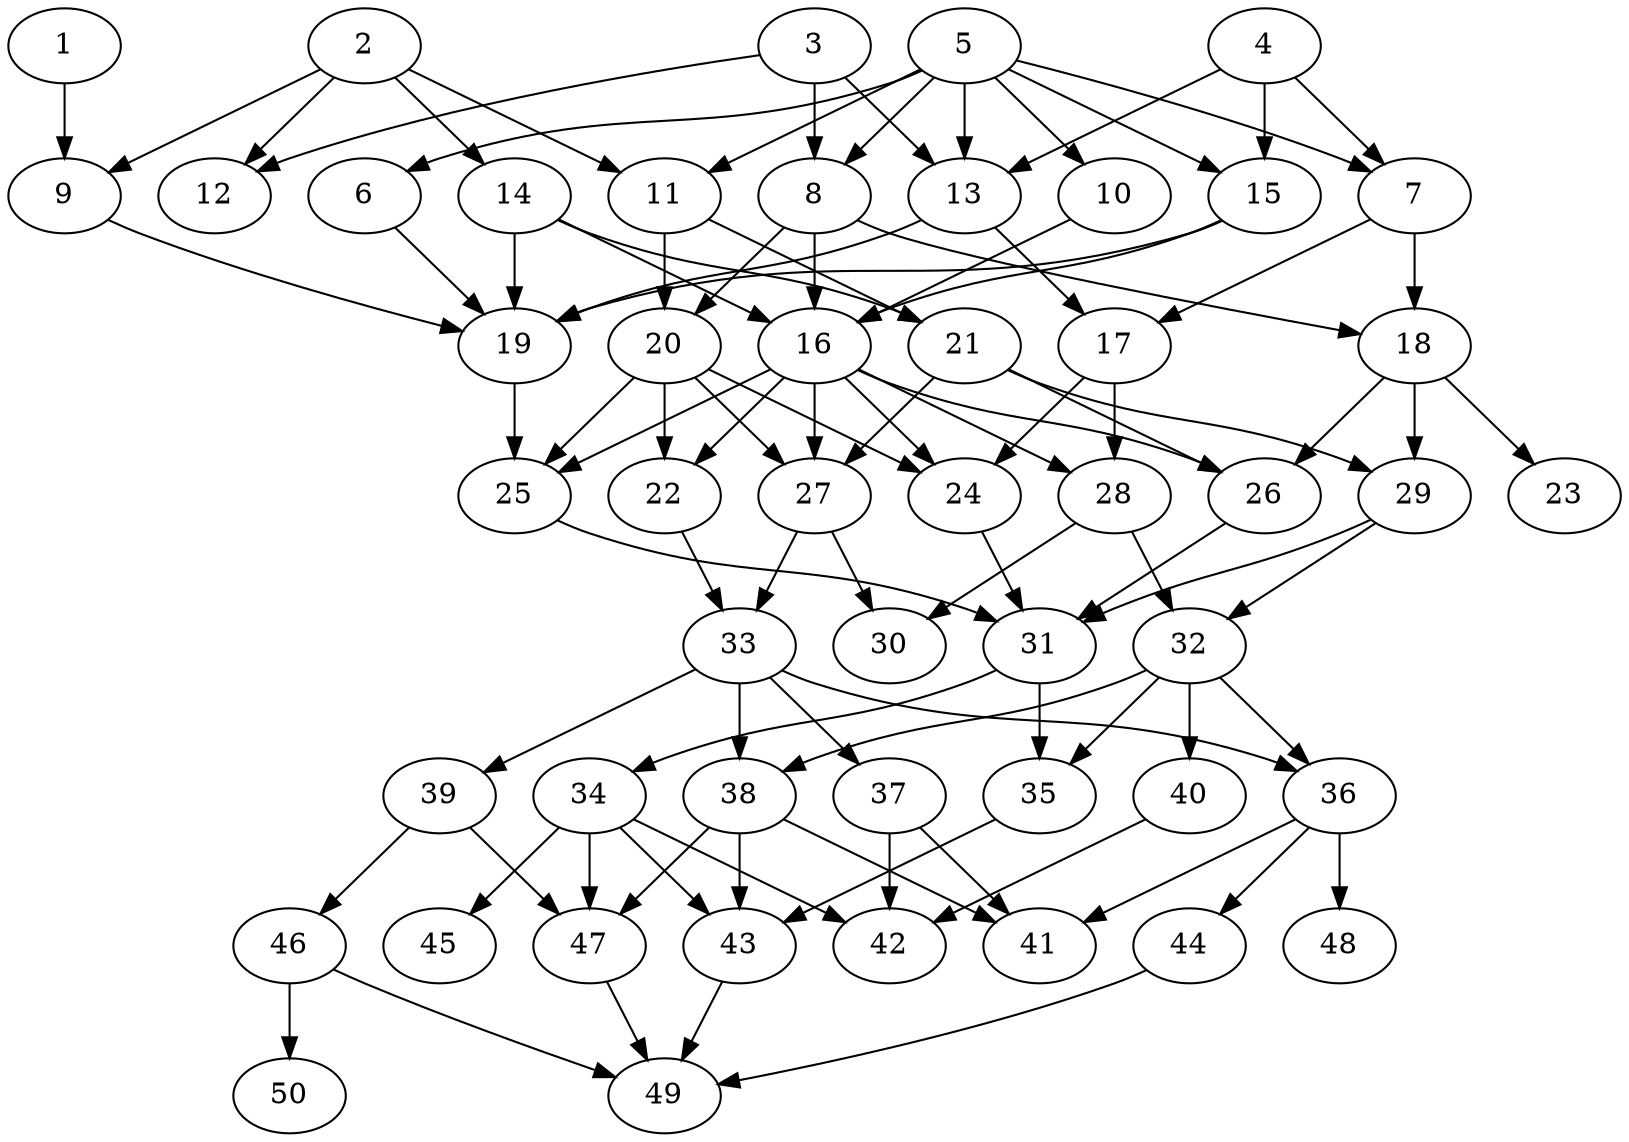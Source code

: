 // DAG automatically generated by daggen at Fri Jul 29 10:10:30 2022
// ./daggen --dot -n 50 --ccr 0.5 --fat 0.5 --regular 0.5 --density 0.5 -o data/50/random_50_2.gv 
digraph G {
  1 [compute_size="17427364091", trans_size="143619", result_size="9216", ram="21770764",alpha="0.18"]
  1 -> 9 [size ="9216"]
  2 [compute_size="8722528705", trans_size="789884", result_size="70656", ram="45172820",alpha="0.11"]
  2 -> 9 [size ="70656"]
  2 -> 11 [size ="70656"]
  2 -> 12 [size ="70656"]
  2 -> 14 [size ="70656"]
  3 [compute_size="5151343970", trans_size="201686", result_size="9216", ram="9079861",alpha="0.02"]
  3 -> 8 [size ="9216"]
  3 -> 12 [size ="9216"]
  3 -> 13 [size ="9216"]
  4 [compute_size="525064656233", trans_size="703455", result_size="9216", ram="23427754",alpha="0.04"]
  4 -> 7 [size ="9216"]
  4 -> 13 [size ="9216"]
  4 -> 15 [size ="9216"]
  5 [compute_size="368293445632", trans_size="867275", result_size="9216", ram="14539892",alpha="0.17"]
  5 -> 6 [size ="9216"]
  5 -> 7 [size ="9216"]
  5 -> 8 [size ="9216"]
  5 -> 10 [size ="9216"]
  5 -> 11 [size ="9216"]
  5 -> 13 [size ="9216"]
  5 -> 15 [size ="9216"]
  6 [compute_size="26029453896", trans_size="112344", result_size="29696", ram="51958060",alpha="0.09"]
  6 -> 19 [size ="29696"]
  7 [compute_size="28991029248", trans_size="372678", result_size="29696", ram="34923284",alpha="0.06"]
  7 -> 17 [size ="29696"]
  7 -> 18 [size ="29696"]
  8 [compute_size="590299943277", trans_size="49128", result_size="9216", ram="28953232",alpha="0.04"]
  8 -> 16 [size ="9216"]
  8 -> 18 [size ="9216"]
  8 -> 20 [size ="9216"]
  9 [compute_size="18580586852", trans_size="1033554", result_size="13312", ram="36560764",alpha="0.10"]
  9 -> 19 [size ="13312"]
  10 [compute_size="23511362746", trans_size="471556", result_size="70656", ram="47428688",alpha="0.13"]
  10 -> 16 [size ="70656"]
  11 [compute_size="422057994867", trans_size="481474", result_size="13312", ram="25523470",alpha="0.02"]
  11 -> 20 [size ="13312"]
  11 -> 21 [size ="13312"]
  12 [compute_size="368293445632", trans_size="238757", result_size="0", ram="13039750",alpha="0.03"]
  13 [compute_size="148822906435", trans_size="966764", result_size="9216", ram="42159568",alpha="0.16"]
  13 -> 17 [size ="9216"]
  13 -> 19 [size ="9216"]
  14 [compute_size="131496990432", trans_size="1007653", result_size="74752", ram="38754892",alpha="0.07"]
  14 -> 16 [size ="74752"]
  14 -> 19 [size ="74752"]
  14 -> 21 [size ="74752"]
  15 [compute_size="368293445632", trans_size="924319", result_size="9216", ram="38668276",alpha="0.04"]
  15 -> 16 [size ="9216"]
  15 -> 19 [size ="9216"]
  16 [compute_size="68719476736", trans_size="481888", result_size="74752", ram="1432895",alpha="0.14"]
  16 -> 22 [size ="74752"]
  16 -> 24 [size ="74752"]
  16 -> 25 [size ="74752"]
  16 -> 26 [size ="74752"]
  16 -> 27 [size ="74752"]
  16 -> 28 [size ="74752"]
  17 [compute_size="782757789696", trans_size="152108", result_size="54272", ram="11532576",alpha="0.17"]
  17 -> 24 [size ="54272"]
  17 -> 28 [size ="54272"]
  18 [compute_size="1073741824000", trans_size="920471", result_size="1024", ram="17952726",alpha="0.09"]
  18 -> 23 [size ="1024"]
  18 -> 26 [size ="1024"]
  18 -> 29 [size ="1024"]
  19 [compute_size="15511722694", trans_size="395868", result_size="70656", ram="28981222",alpha="0.13"]
  19 -> 25 [size ="70656"]
  20 [compute_size="91770206710", trans_size="815014", result_size="29696", ram="11104998",alpha="0.15"]
  20 -> 22 [size ="29696"]
  20 -> 24 [size ="29696"]
  20 -> 25 [size ="29696"]
  20 -> 27 [size ="29696"]
  21 [compute_size="1223625838826", trans_size="858217", result_size="1024", ram="46371940",alpha="0.03"]
  21 -> 26 [size ="1024"]
  21 -> 27 [size ="1024"]
  21 -> 29 [size ="1024"]
  22 [compute_size="263384984732", trans_size="205066", result_size="1024", ram="9507156",alpha="0.01"]
  22 -> 33 [size ="1024"]
  23 [compute_size="1169403670", trans_size="573033", result_size="0", ram="13017736",alpha="0.07"]
  24 [compute_size="33421884386", trans_size="756080", result_size="70656", ram="28122098",alpha="0.17"]
  24 -> 31 [size ="70656"]
  25 [compute_size="38520547241", trans_size="980469", result_size="29696", ram="9345698",alpha="0.03"]
  25 -> 31 [size ="29696"]
  26 [compute_size="3807128589", trans_size="457097", result_size="1024", ram="20955220",alpha="0.09"]
  26 -> 31 [size ="1024"]
  27 [compute_size="3169762642", trans_size="683601", result_size="1024", ram="34901280",alpha="0.12"]
  27 -> 30 [size ="1024"]
  27 -> 33 [size ="1024"]
  28 [compute_size="49025734216", trans_size="665958", result_size="1024", ram="30291218",alpha="0.16"]
  28 -> 30 [size ="1024"]
  28 -> 32 [size ="1024"]
  29 [compute_size="30389807284", trans_size="487574", result_size="91136", ram="31443014",alpha="0.03"]
  29 -> 31 [size ="91136"]
  29 -> 32 [size ="91136"]
  30 [compute_size="13592815035", trans_size="325818", result_size="0", ram="18475320",alpha="0.15"]
  31 [compute_size="13352962477", trans_size="347316", result_size="9216", ram="40443364",alpha="0.12"]
  31 -> 34 [size ="9216"]
  31 -> 35 [size ="9216"]
  32 [compute_size="14779578954", trans_size="381655", result_size="70656", ram="25168438",alpha="0.06"]
  32 -> 35 [size ="70656"]
  32 -> 36 [size ="70656"]
  32 -> 38 [size ="70656"]
  32 -> 40 [size ="70656"]
  33 [compute_size="111049150152", trans_size="1028855", result_size="13312", ram="13036554",alpha="0.18"]
  33 -> 36 [size ="13312"]
  33 -> 37 [size ="13312"]
  33 -> 38 [size ="13312"]
  33 -> 39 [size ="13312"]
  34 [compute_size="68719476736", trans_size="850145", result_size="74752", ram="19111002",alpha="0.14"]
  34 -> 42 [size ="74752"]
  34 -> 43 [size ="74752"]
  34 -> 45 [size ="74752"]
  34 -> 47 [size ="74752"]
  35 [compute_size="2631796747", trans_size="827876", result_size="29696", ram="31024268",alpha="0.01"]
  35 -> 43 [size ="29696"]
  36 [compute_size="134217728000", trans_size="589690", result_size="1024", ram="32061514",alpha="0.02"]
  36 -> 41 [size ="1024"]
  36 -> 44 [size ="1024"]
  36 -> 48 [size ="1024"]
  37 [compute_size="422394018897", trans_size="494342", result_size="13312", ram="39801680",alpha="0.03"]
  37 -> 41 [size ="13312"]
  37 -> 42 [size ="13312"]
  38 [compute_size="4583078848", trans_size="818812", result_size="74752", ram="1405030",alpha="0.18"]
  38 -> 41 [size ="74752"]
  38 -> 43 [size ="74752"]
  38 -> 47 [size ="74752"]
  39 [compute_size="8975160803", trans_size="1045878", result_size="1024", ram="26551682",alpha="0.00"]
  39 -> 46 [size ="1024"]
  39 -> 47 [size ="1024"]
  40 [compute_size="68719476736", trans_size="575786", result_size="74752", ram="48920540",alpha="0.15"]
  40 -> 42 [size ="74752"]
  41 [compute_size="35820587943", trans_size="704353", result_size="0", ram="51600540",alpha="0.06"]
  42 [compute_size="549755813888", trans_size="342562", result_size="0", ram="17289172",alpha="0.18"]
  43 [compute_size="7847391804", trans_size="678114", result_size="13312", ram="50393356",alpha="0.17"]
  43 -> 49 [size ="13312"]
  44 [compute_size="1073741824000", trans_size="940143", result_size="1024", ram="6276264",alpha="0.09"]
  44 -> 49 [size ="1024"]
  45 [compute_size="309835426732", trans_size="583955", result_size="0", ram="11244612",alpha="0.20"]
  46 [compute_size="487871506772", trans_size="479405", result_size="91136", ram="46565768",alpha="0.12"]
  46 -> 49 [size ="91136"]
  46 -> 50 [size ="91136"]
  47 [compute_size="231928233984", trans_size="1023043", result_size="13312", ram="43086936",alpha="0.16"]
  47 -> 49 [size ="13312"]
  48 [compute_size="68719476736", trans_size="380070", result_size="0", ram="50186544",alpha="0.05"]
  49 [compute_size="368293445632", trans_size="65010", result_size="0", ram="9473483",alpha="0.08"]
  50 [compute_size="28991029248", trans_size="330893", result_size="0", ram="44663892",alpha="0.13"]
}